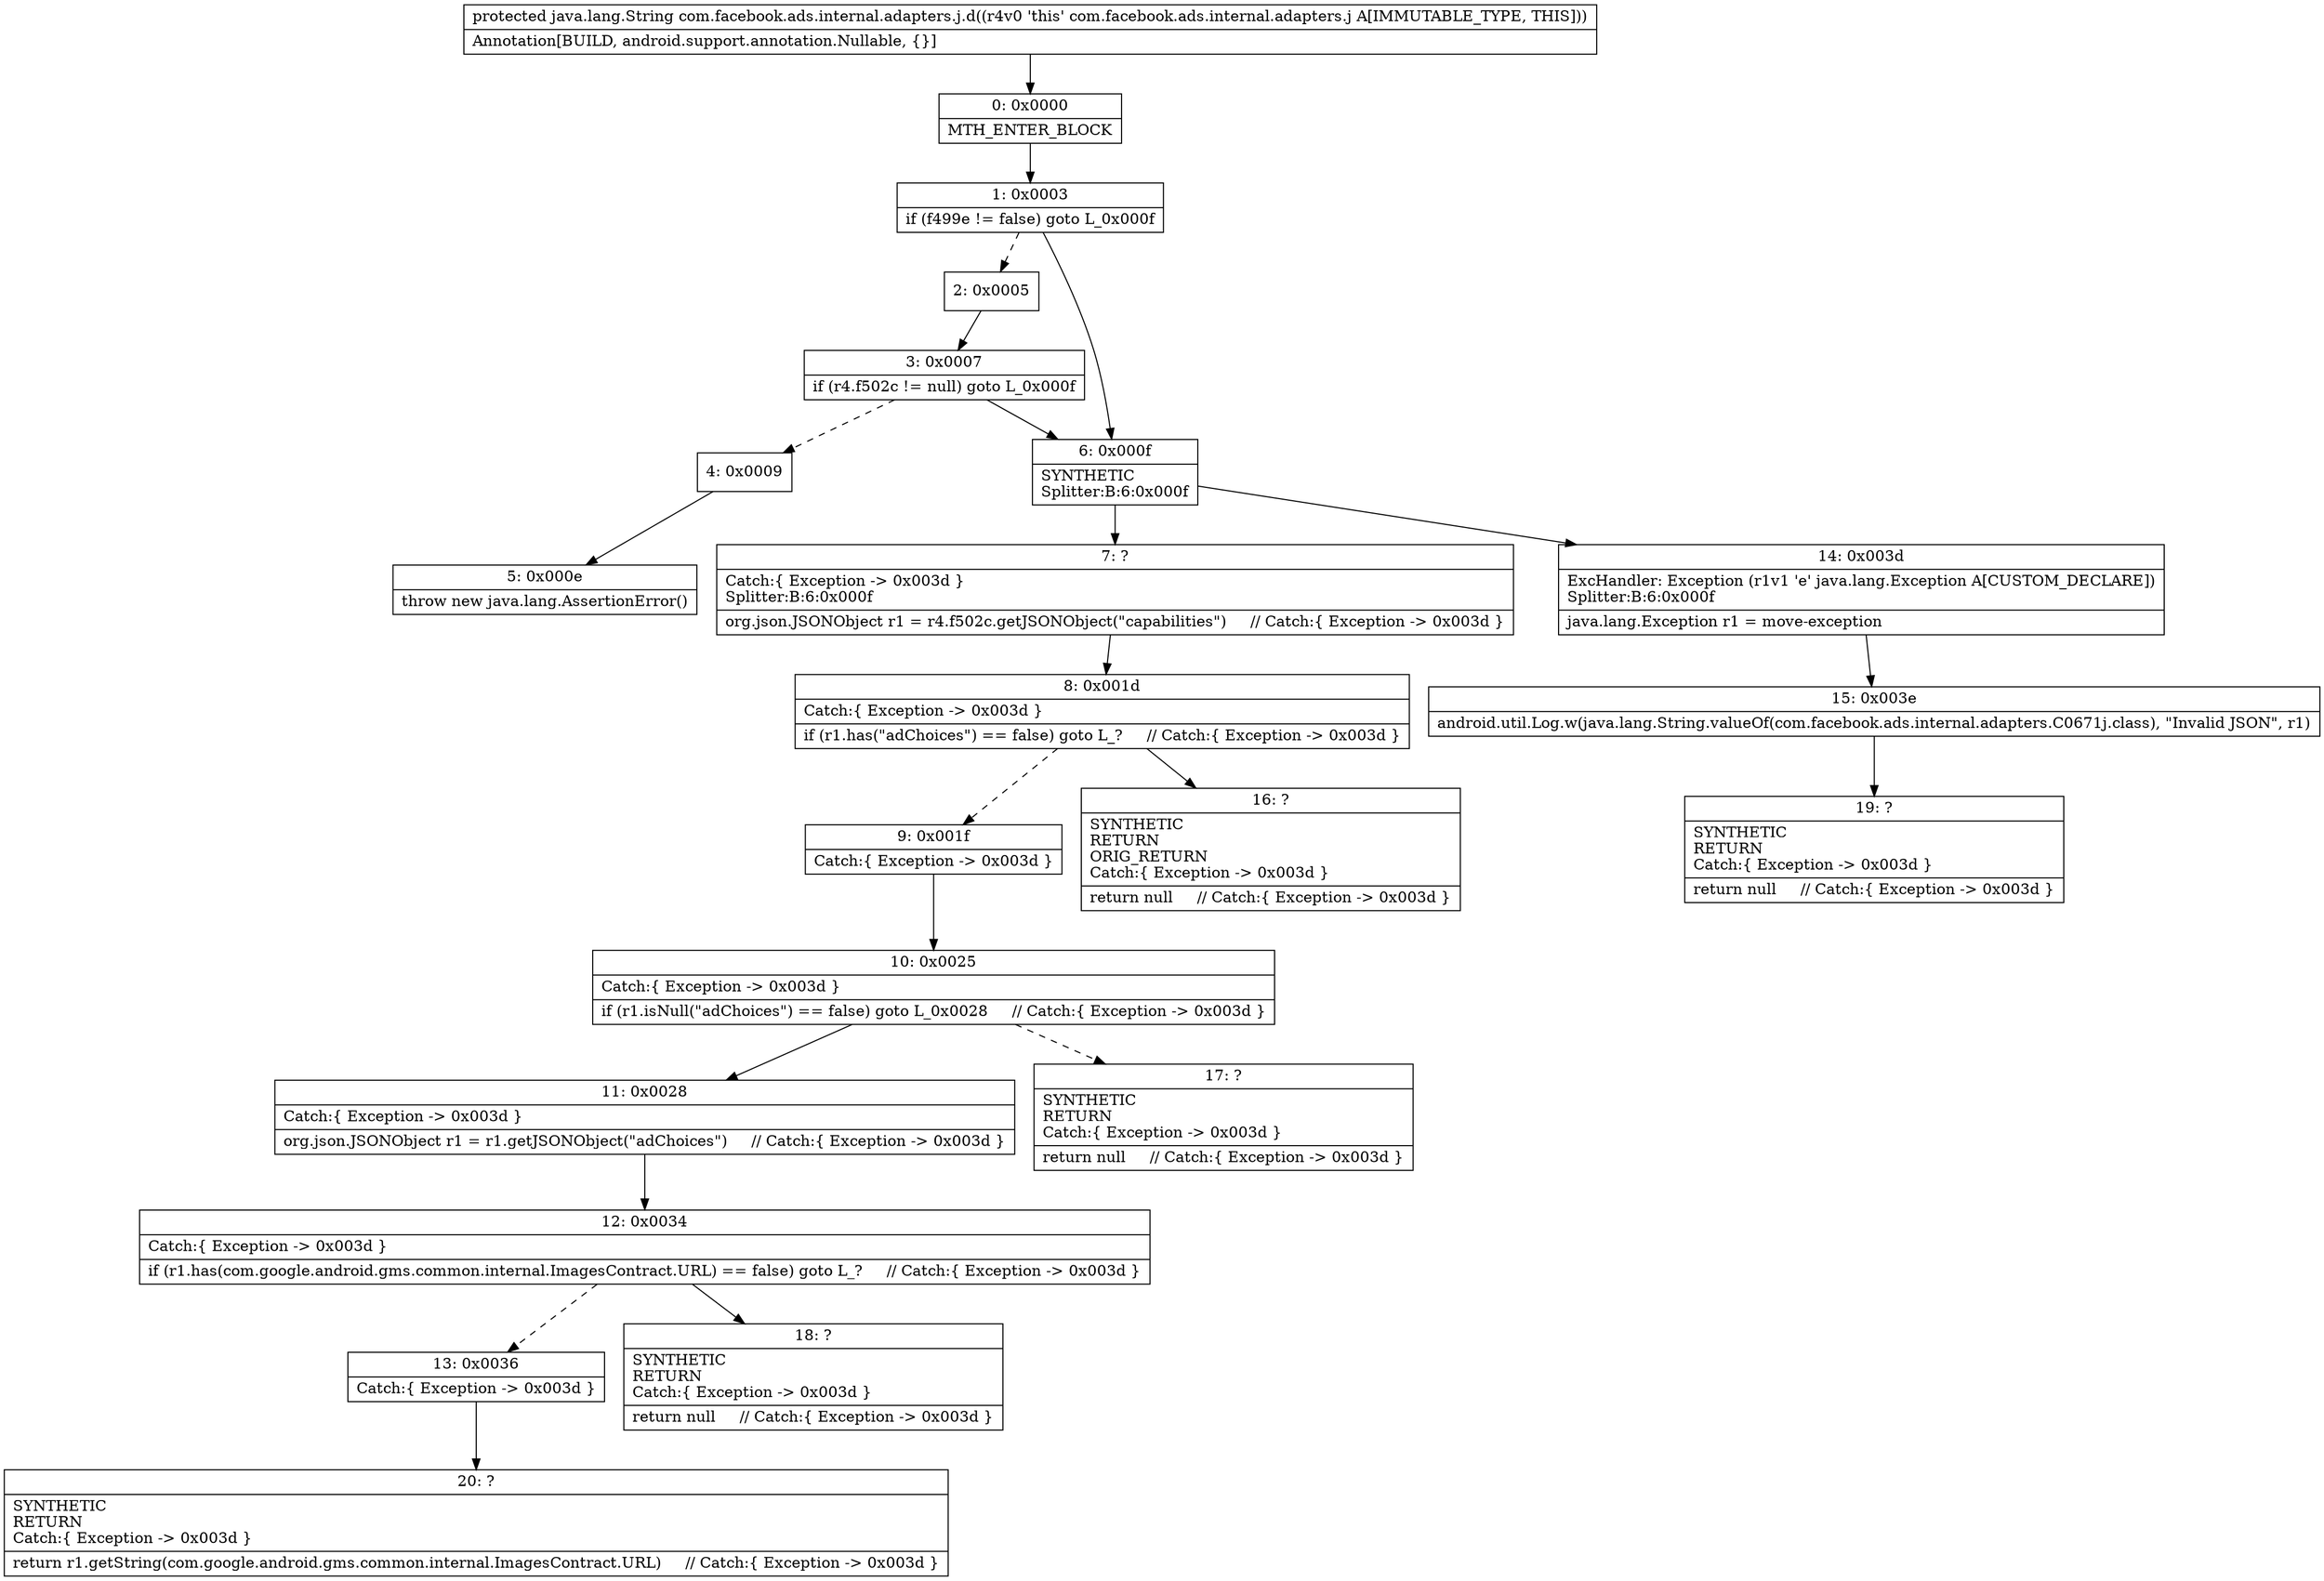 digraph "CFG forcom.facebook.ads.internal.adapters.j.d()Ljava\/lang\/String;" {
Node_0 [shape=record,label="{0\:\ 0x0000|MTH_ENTER_BLOCK\l}"];
Node_1 [shape=record,label="{1\:\ 0x0003|if (f499e != false) goto L_0x000f\l}"];
Node_2 [shape=record,label="{2\:\ 0x0005}"];
Node_3 [shape=record,label="{3\:\ 0x0007|if (r4.f502c != null) goto L_0x000f\l}"];
Node_4 [shape=record,label="{4\:\ 0x0009}"];
Node_5 [shape=record,label="{5\:\ 0x000e|throw new java.lang.AssertionError()\l}"];
Node_6 [shape=record,label="{6\:\ 0x000f|SYNTHETIC\lSplitter:B:6:0x000f\l}"];
Node_7 [shape=record,label="{7\:\ ?|Catch:\{ Exception \-\> 0x003d \}\lSplitter:B:6:0x000f\l|org.json.JSONObject r1 = r4.f502c.getJSONObject(\"capabilities\")     \/\/ Catch:\{ Exception \-\> 0x003d \}\l}"];
Node_8 [shape=record,label="{8\:\ 0x001d|Catch:\{ Exception \-\> 0x003d \}\l|if (r1.has(\"adChoices\") == false) goto L_?     \/\/ Catch:\{ Exception \-\> 0x003d \}\l}"];
Node_9 [shape=record,label="{9\:\ 0x001f|Catch:\{ Exception \-\> 0x003d \}\l}"];
Node_10 [shape=record,label="{10\:\ 0x0025|Catch:\{ Exception \-\> 0x003d \}\l|if (r1.isNull(\"adChoices\") == false) goto L_0x0028     \/\/ Catch:\{ Exception \-\> 0x003d \}\l}"];
Node_11 [shape=record,label="{11\:\ 0x0028|Catch:\{ Exception \-\> 0x003d \}\l|org.json.JSONObject r1 = r1.getJSONObject(\"adChoices\")     \/\/ Catch:\{ Exception \-\> 0x003d \}\l}"];
Node_12 [shape=record,label="{12\:\ 0x0034|Catch:\{ Exception \-\> 0x003d \}\l|if (r1.has(com.google.android.gms.common.internal.ImagesContract.URL) == false) goto L_?     \/\/ Catch:\{ Exception \-\> 0x003d \}\l}"];
Node_13 [shape=record,label="{13\:\ 0x0036|Catch:\{ Exception \-\> 0x003d \}\l}"];
Node_14 [shape=record,label="{14\:\ 0x003d|ExcHandler: Exception (r1v1 'e' java.lang.Exception A[CUSTOM_DECLARE])\lSplitter:B:6:0x000f\l|java.lang.Exception r1 = move\-exception\l}"];
Node_15 [shape=record,label="{15\:\ 0x003e|android.util.Log.w(java.lang.String.valueOf(com.facebook.ads.internal.adapters.C0671j.class), \"Invalid JSON\", r1)\l}"];
Node_16 [shape=record,label="{16\:\ ?|SYNTHETIC\lRETURN\lORIG_RETURN\lCatch:\{ Exception \-\> 0x003d \}\l|return null     \/\/ Catch:\{ Exception \-\> 0x003d \}\l}"];
Node_17 [shape=record,label="{17\:\ ?|SYNTHETIC\lRETURN\lCatch:\{ Exception \-\> 0x003d \}\l|return null     \/\/ Catch:\{ Exception \-\> 0x003d \}\l}"];
Node_18 [shape=record,label="{18\:\ ?|SYNTHETIC\lRETURN\lCatch:\{ Exception \-\> 0x003d \}\l|return null     \/\/ Catch:\{ Exception \-\> 0x003d \}\l}"];
Node_19 [shape=record,label="{19\:\ ?|SYNTHETIC\lRETURN\lCatch:\{ Exception \-\> 0x003d \}\l|return null     \/\/ Catch:\{ Exception \-\> 0x003d \}\l}"];
Node_20 [shape=record,label="{20\:\ ?|SYNTHETIC\lRETURN\lCatch:\{ Exception \-\> 0x003d \}\l|return r1.getString(com.google.android.gms.common.internal.ImagesContract.URL)     \/\/ Catch:\{ Exception \-\> 0x003d \}\l}"];
MethodNode[shape=record,label="{protected java.lang.String com.facebook.ads.internal.adapters.j.d((r4v0 'this' com.facebook.ads.internal.adapters.j A[IMMUTABLE_TYPE, THIS]))  | Annotation[BUILD, android.support.annotation.Nullable, \{\}]\l}"];
MethodNode -> Node_0;
Node_0 -> Node_1;
Node_1 -> Node_2[style=dashed];
Node_1 -> Node_6;
Node_2 -> Node_3;
Node_3 -> Node_4[style=dashed];
Node_3 -> Node_6;
Node_4 -> Node_5;
Node_6 -> Node_7;
Node_6 -> Node_14;
Node_7 -> Node_8;
Node_8 -> Node_9[style=dashed];
Node_8 -> Node_16;
Node_9 -> Node_10;
Node_10 -> Node_11;
Node_10 -> Node_17[style=dashed];
Node_11 -> Node_12;
Node_12 -> Node_13[style=dashed];
Node_12 -> Node_18;
Node_13 -> Node_20;
Node_14 -> Node_15;
Node_15 -> Node_19;
}

